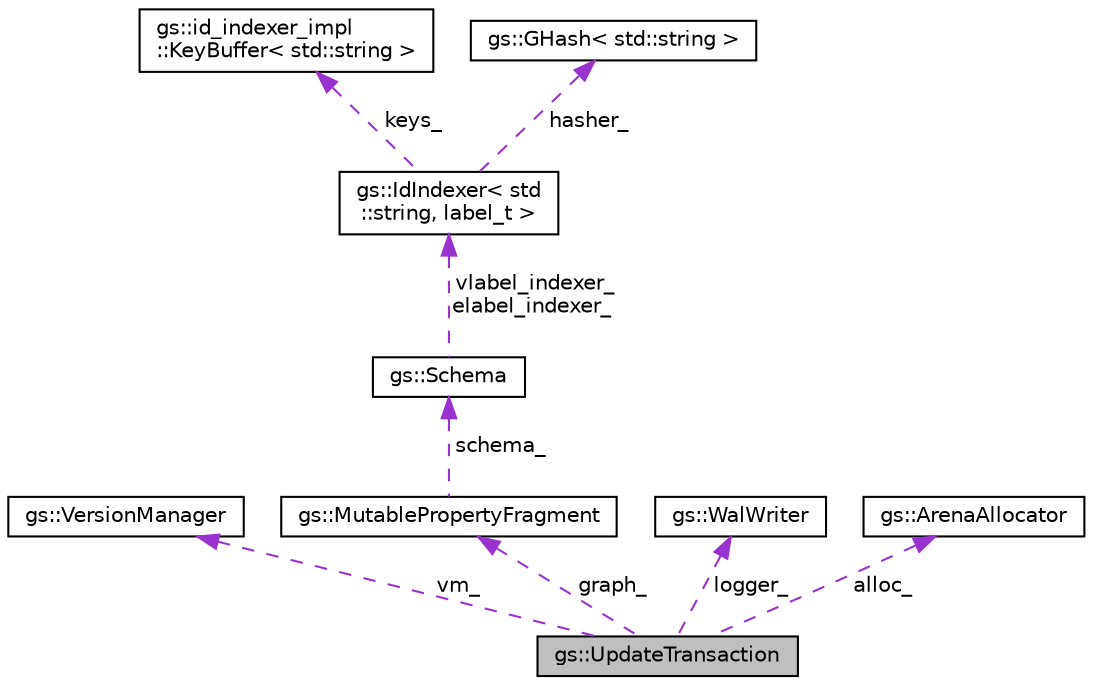 digraph "gs::UpdateTransaction"
{
 // LATEX_PDF_SIZE
  edge [fontname="Helvetica",fontsize="10",labelfontname="Helvetica",labelfontsize="10"];
  node [fontname="Helvetica",fontsize="10",shape=record];
  Node1 [label="gs::UpdateTransaction",height=0.2,width=0.4,color="black", fillcolor="grey75", style="filled", fontcolor="black",tooltip=" "];
  Node2 -> Node1 [dir="back",color="darkorchid3",fontsize="10",style="dashed",label=" vm_" ,fontname="Helvetica"];
  Node2 [label="gs::VersionManager",height=0.2,width=0.4,color="black", fillcolor="white", style="filled",URL="$classgs_1_1VersionManager.html",tooltip=" "];
  Node3 -> Node1 [dir="back",color="darkorchid3",fontsize="10",style="dashed",label=" graph_" ,fontname="Helvetica"];
  Node3 [label="gs::MutablePropertyFragment",height=0.2,width=0.4,color="black", fillcolor="white", style="filled",URL="$classgs_1_1MutablePropertyFragment.html",tooltip=" "];
  Node4 -> Node3 [dir="back",color="darkorchid3",fontsize="10",style="dashed",label=" schema_" ,fontname="Helvetica"];
  Node4 [label="gs::Schema",height=0.2,width=0.4,color="black", fillcolor="white", style="filled",URL="$classgs_1_1Schema.html",tooltip=" "];
  Node5 -> Node4 [dir="back",color="darkorchid3",fontsize="10",style="dashed",label=" vlabel_indexer_\nelabel_indexer_" ,fontname="Helvetica"];
  Node5 [label="gs::IdIndexer\< std\l::string, label_t \>",height=0.2,width=0.4,color="black", fillcolor="white", style="filled",URL="$classgs_1_1IdIndexer.html",tooltip=" "];
  Node6 -> Node5 [dir="back",color="darkorchid3",fontsize="10",style="dashed",label=" keys_" ,fontname="Helvetica"];
  Node6 [label="gs::id_indexer_impl\l::KeyBuffer\< std::string \>",height=0.2,width=0.4,color="black", fillcolor="white", style="filled",URL="$structgs_1_1id__indexer__impl_1_1KeyBuffer_3_01std_1_1string_01_4.html",tooltip=" "];
  Node7 -> Node5 [dir="back",color="darkorchid3",fontsize="10",style="dashed",label=" hasher_" ,fontname="Helvetica"];
  Node7 [label="gs::GHash\< std::string \>",height=0.2,width=0.4,color="black", fillcolor="white", style="filled",URL="$structgs_1_1GHash.html",tooltip=" "];
  Node8 -> Node1 [dir="back",color="darkorchid3",fontsize="10",style="dashed",label=" logger_" ,fontname="Helvetica"];
  Node8 [label="gs::WalWriter",height=0.2,width=0.4,color="black", fillcolor="white", style="filled",URL="$classgs_1_1WalWriter.html",tooltip=" "];
  Node9 -> Node1 [dir="back",color="darkorchid3",fontsize="10",style="dashed",label=" alloc_" ,fontname="Helvetica"];
  Node9 [label="gs::ArenaAllocator",height=0.2,width=0.4,color="black", fillcolor="white", style="filled",URL="$classgs_1_1ArenaAllocator.html",tooltip=" "];
}
